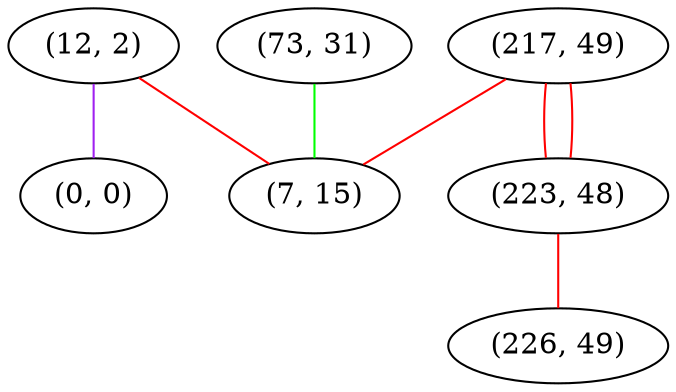 graph "" {
"(12, 2)";
"(0, 0)";
"(217, 49)";
"(223, 48)";
"(73, 31)";
"(226, 49)";
"(7, 15)";
"(12, 2)" -- "(0, 0)"  [color=purple, key=0, weight=4];
"(12, 2)" -- "(7, 15)"  [color=red, key=0, weight=1];
"(217, 49)" -- "(223, 48)"  [color=red, key=0, weight=1];
"(217, 49)" -- "(223, 48)"  [color=red, key=1, weight=1];
"(217, 49)" -- "(7, 15)"  [color=red, key=0, weight=1];
"(223, 48)" -- "(226, 49)"  [color=red, key=0, weight=1];
"(73, 31)" -- "(7, 15)"  [color=green, key=0, weight=2];
}
